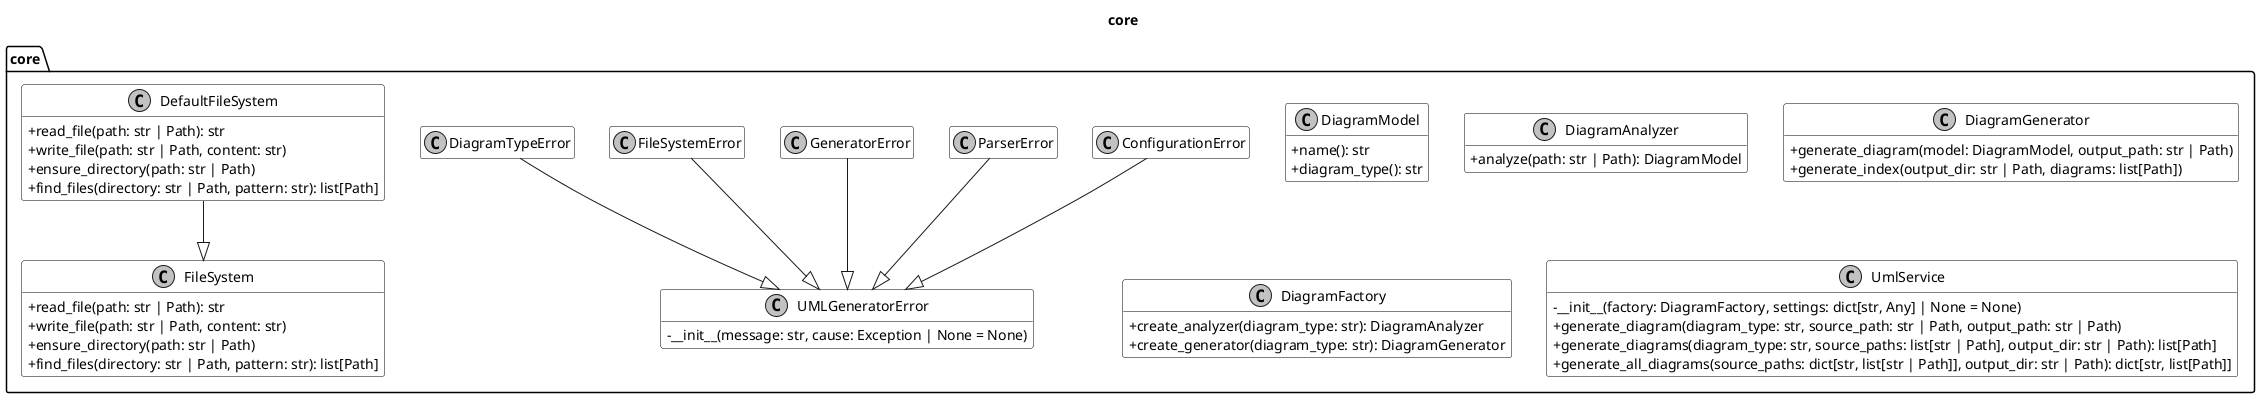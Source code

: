 @startuml

title core

skinparam ClassAttributeIconSize 0
skinparam ClassBackgroundColor white
skinparam ClassBorderColor black
hide empty members
skinparam monochrome true

package core {
  class UMLGeneratorError {
      - __init__(message: str, cause: Exception | None = None)
  }

  class ConfigurationError {
  }

  class ParserError {
  }

  class GeneratorError {
  }

  class FileSystemError {
  }

  class DiagramTypeError {
  }

  class FileSystem {
      + read_file(path: str | Path): str
      + write_file(path: str | Path, content: str)
      + ensure_directory(path: str | Path)
      + find_files(directory: str | Path, pattern: str): list[Path]
  }

  class DefaultFileSystem {
      + read_file(path: str | Path): str
      + write_file(path: str | Path, content: str)
      + ensure_directory(path: str | Path)
      + find_files(directory: str | Path, pattern: str): list[Path]
  }

  class DiagramModel {
      + name(): str
      + diagram_type(): str
  }

  class DiagramAnalyzer {
      + analyze(path: str | Path): DiagramModel
  }

  class DiagramGenerator {
      + generate_diagram(model: DiagramModel, output_path: str | Path)
      + generate_index(output_dir: str | Path, diagrams: list[Path])
  }

  class DiagramFactory {
      + create_analyzer(diagram_type: str): DiagramAnalyzer
      + create_generator(diagram_type: str): DiagramGenerator
  }

  class UmlService {
      - __init__(factory: DiagramFactory, settings: dict[str, Any] | None = None)
      + generate_diagram(diagram_type: str, source_path: str | Path, output_path: str | Path)
      + generate_diagrams(diagram_type: str, source_paths: list[str | Path], output_dir: str | Path): list[Path]
      + generate_all_diagrams(source_paths: dict[str, list[str | Path]], output_dir: str | Path): dict[str, list[Path]]
  }

}

' Relationships
ConfigurationError --|> UMLGeneratorError
ParserError --|> UMLGeneratorError
GeneratorError --|> UMLGeneratorError
FileSystemError --|> UMLGeneratorError
DiagramTypeError --|> UMLGeneratorError
DefaultFileSystem --|> FileSystem

@enduml